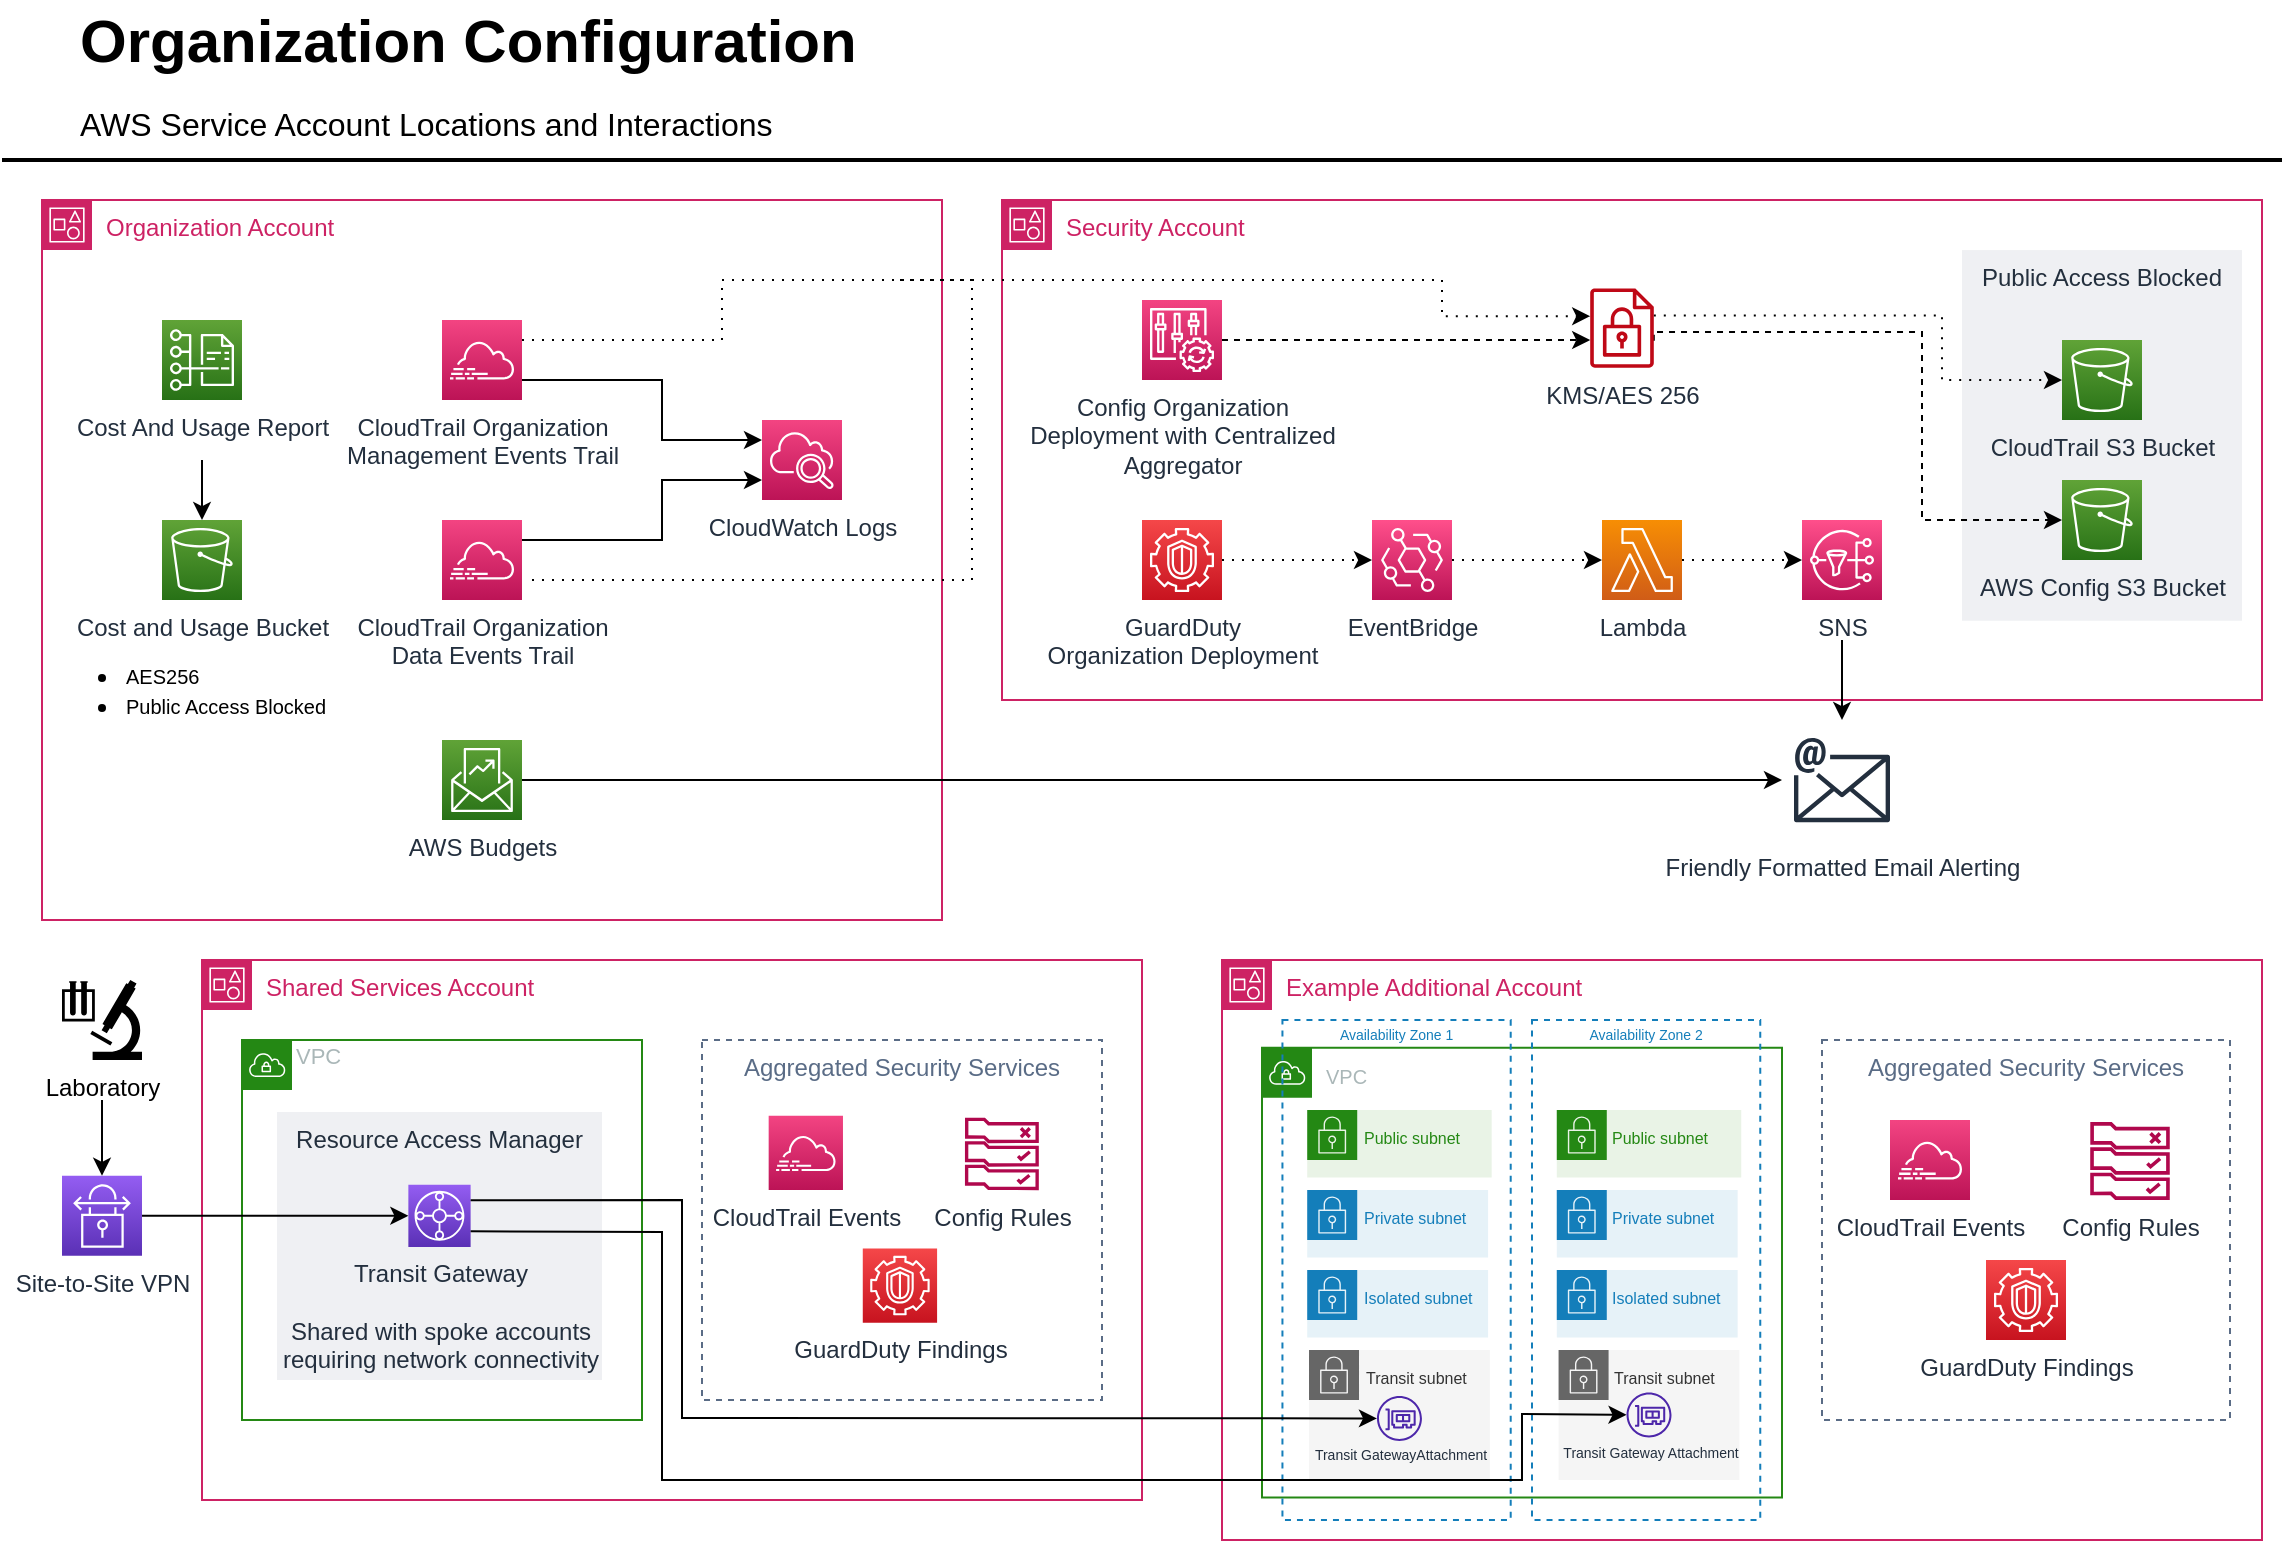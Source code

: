 <mxfile>
    <diagram id="Ht1M8jgEwFfnCIfOTk4-" name="Page-1">
        <mxGraphModel dx="447" dy="251" grid="1" gridSize="10" guides="1" tooltips="1" connect="1" arrows="1" fold="1" page="1" pageScale="1" pageWidth="1169" pageHeight="827" background="#FFFFFF" math="0" shadow="0">
            <root>
                <mxCell id="0"/>
                <mxCell id="1" parent="0"/>
                <mxCell id="CSBPUOWTVqvU2rtSe5Wa-62" value="Shared Services Account" style="points=[[0,0],[0.25,0],[0.5,0],[0.75,0],[1,0],[1,0.25],[1,0.5],[1,0.75],[1,1],[0.75,1],[0.5,1],[0.25,1],[0,1],[0,0.75],[0,0.5],[0,0.25]];outlineConnect=0;gradientColor=none;html=1;whiteSpace=wrap;fontSize=12;fontStyle=0;container=1;pointerEvents=0;collapsible=0;recursiveResize=0;shape=mxgraph.aws4.group;grIcon=mxgraph.aws4.group_account;strokeColor=#CD2264;fillColor=none;verticalAlign=top;align=left;spacingLeft=30;fontColor=#CD2264;dashed=0;" parent="1" vertex="1">
                    <mxGeometry x="120" y="520" width="470" height="270" as="geometry"/>
                </mxCell>
                <mxCell id="CSBPUOWTVqvU2rtSe5Wa-90" value="" style="group" parent="CSBPUOWTVqvU2rtSe5Wa-62" vertex="1" connectable="0">
                    <mxGeometry x="20" y="40" width="200" height="190" as="geometry"/>
                </mxCell>
                <mxCell id="bPVJ4aPQEADpHJA1V4Eg-1" value="VPC" style="points=[[0,0],[0.25,0],[0.5,0],[0.75,0],[1,0],[1,0.25],[1,0.5],[1,0.75],[1,1],[0.75,1],[0.5,1],[0.25,1],[0,1],[0,0.75],[0,0.5],[0,0.25]];outlineConnect=0;gradientColor=none;html=1;whiteSpace=wrap;fontSize=11;fontStyle=0;container=0;pointerEvents=0;collapsible=0;recursiveResize=0;shape=mxgraph.aws4.group;grIcon=mxgraph.aws4.group_vpc;strokeColor=#248814;fillColor=none;verticalAlign=top;align=left;spacingLeft=30;fontColor=#AAB7B8;dashed=0;spacing=-3;" parent="CSBPUOWTVqvU2rtSe5Wa-90" vertex="1">
                    <mxGeometry width="200" height="190" as="geometry"/>
                </mxCell>
                <mxCell id="CSBPUOWTVqvU2rtSe5Wa-66" value="Resource Access Manager" style="fillColor=#EFF0F3;strokeColor=none;dashed=0;verticalAlign=top;fontStyle=0;fontColor=#232F3D;container=0;" parent="CSBPUOWTVqvU2rtSe5Wa-90" vertex="1">
                    <mxGeometry x="17.49" y="36" width="162.51" height="134" as="geometry"/>
                </mxCell>
                <mxCell id="CSBPUOWTVqvU2rtSe5Wa-67" value="&lt;font style=&quot;font-size: 12px;&quot;&gt;Transit Gateway&lt;br&gt;&lt;br&gt;Shared with spoke accounts&lt;br&gt;requiring network connectivity&lt;/font&gt;" style="sketch=0;points=[[0,0,0],[0.25,0,0],[0.5,0,0],[0.75,0,0],[1,0,0],[0,1,0],[0.25,1,0],[0.5,1,0],[0.75,1,0],[1,1,0],[0,0.25,0],[0,0.5,0],[0,0.75,0],[1,0.25,0],[1,0.5,0],[1,0.75,0]];outlineConnect=0;fontColor=#232F3E;gradientColor=#945DF2;gradientDirection=north;fillColor=#5A30B5;strokeColor=#ffffff;dashed=0;verticalLabelPosition=bottom;verticalAlign=top;align=center;html=1;fontSize=12;fontStyle=0;aspect=fixed;shape=mxgraph.aws4.resourceIcon;resIcon=mxgraph.aws4.transit_gateway;container=0;" parent="CSBPUOWTVqvU2rtSe5Wa-90" vertex="1">
                    <mxGeometry x="83.179" y="72.32" width="31.13" height="31.13" as="geometry"/>
                </mxCell>
                <mxCell id="CSBPUOWTVqvU2rtSe5Wa-113" value="" style="group" parent="CSBPUOWTVqvU2rtSe5Wa-62" vertex="1" connectable="0">
                    <mxGeometry x="250" y="40" width="200" height="180" as="geometry"/>
                </mxCell>
                <mxCell id="CSBPUOWTVqvU2rtSe5Wa-110" value="Aggregated Security Services" style="fillColor=none;strokeColor=#5A6C86;dashed=1;verticalAlign=top;fontStyle=0;fontColor=#5A6C86;fontSize=12;" parent="CSBPUOWTVqvU2rtSe5Wa-113" vertex="1">
                    <mxGeometry width="200" height="180" as="geometry"/>
                </mxCell>
                <mxCell id="CSBPUOWTVqvU2rtSe5Wa-89" value="Config Rules" style="sketch=0;outlineConnect=0;fontColor=#232F3E;gradientColor=none;fillColor=#B0084D;strokeColor=none;dashed=0;verticalLabelPosition=bottom;verticalAlign=top;align=center;html=1;fontSize=12;fontStyle=0;aspect=fixed;pointerEvents=1;shape=mxgraph.aws4.rule_2;" parent="CSBPUOWTVqvU2rtSe5Wa-113" vertex="1">
                    <mxGeometry x="131.373" y="38.871" width="37.152" height="36.195" as="geometry"/>
                </mxCell>
                <mxCell id="CSBPUOWTVqvU2rtSe5Wa-91" value="GuardDuty Findings" style="sketch=0;points=[[0,0,0],[0.25,0,0],[0.5,0,0],[0.75,0,0],[1,0,0],[0,1,0],[0.25,1,0],[0.5,1,0],[0.75,1,0],[1,1,0],[0,0.25,0],[0,0.5,0],[0,0.75,0],[1,0.25,0],[1,0.5,0],[1,0.75,0]];outlineConnect=0;fontColor=#232F3E;gradientColor=#F54749;gradientDirection=north;fillColor=#C7131F;strokeColor=#ffffff;dashed=0;verticalLabelPosition=bottom;verticalAlign=top;align=center;html=1;fontSize=12;fontStyle=0;aspect=fixed;shape=mxgraph.aws4.resourceIcon;resIcon=mxgraph.aws4.guardduty;" parent="CSBPUOWTVqvU2rtSe5Wa-113" vertex="1">
                    <mxGeometry x="80.392" y="104.211" width="37.152" height="37.152" as="geometry"/>
                </mxCell>
                <mxCell id="CSBPUOWTVqvU2rtSe5Wa-92" value="CloudTrail Events" style="sketch=0;points=[[0,0,0],[0.25,0,0],[0.5,0,0],[0.75,0,0],[1,0,0],[0,1,0],[0.25,1,0],[0.5,1,0],[0.75,1,0],[1,1,0],[0,0.25,0],[0,0.5,0],[0,0.75,0],[1,0.25,0],[1,0.5,0],[1,0.75,0]];points=[[0,0,0],[0.25,0,0],[0.5,0,0],[0.75,0,0],[1,0,0],[0,1,0],[0.25,1,0],[0.5,1,0],[0.75,1,0],[1,1,0],[0,0.25,0],[0,0.5,0],[0,0.75,0],[1,0.25,0],[1,0.5,0],[1,0.75,0]];outlineConnect=0;fontColor=#232F3E;gradientColor=#F34482;gradientDirection=north;fillColor=#BC1356;strokeColor=#ffffff;dashed=0;verticalLabelPosition=bottom;verticalAlign=top;align=center;html=1;fontSize=12;fontStyle=0;aspect=fixed;shape=mxgraph.aws4.resourceIcon;resIcon=mxgraph.aws4.cloudtrail;" parent="CSBPUOWTVqvU2rtSe5Wa-113" vertex="1">
                    <mxGeometry x="33.333" y="37.895" width="37.152" height="37.152" as="geometry"/>
                </mxCell>
                <mxCell id="CSBPUOWTVqvU2rtSe5Wa-54" value="Security Account" style="points=[[0,0],[0.25,0],[0.5,0],[0.75,0],[1,0],[1,0.25],[1,0.5],[1,0.75],[1,1],[0.75,1],[0.5,1],[0.25,1],[0,1],[0,0.75],[0,0.5],[0,0.25]];outlineConnect=0;gradientColor=none;html=1;whiteSpace=wrap;fontSize=12;fontStyle=0;container=1;pointerEvents=0;collapsible=0;recursiveResize=0;shape=mxgraph.aws4.group;grIcon=mxgraph.aws4.group_account;strokeColor=#CD2264;fillColor=none;verticalAlign=top;align=left;spacingLeft=30;fontColor=#CD2264;dashed=0;" parent="1" vertex="1">
                    <mxGeometry x="520" y="140" width="630" height="250.04" as="geometry"/>
                </mxCell>
                <mxCell id="18" value="Public Access Blocked" style="fillColor=#EFF0F3;strokeColor=none;dashed=0;verticalAlign=top;fontStyle=0;fontColor=#232F3D;" parent="CSBPUOWTVqvU2rtSe5Wa-54" vertex="1">
                    <mxGeometry x="480" y="25.04" width="140" height="185.32" as="geometry"/>
                </mxCell>
                <mxCell id="bPVJ4aPQEADpHJA1V4Eg-28" value="CloudTrail S3 Bucket" style="sketch=0;points=[[0,0,0],[0.25,0,0],[0.5,0,0],[0.75,0,0],[1,0,0],[0,1,0],[0.25,1,0],[0.5,1,0],[0.75,1,0],[1,1,0],[0,0.25,0],[0,0.5,0],[0,0.75,0],[1,0.25,0],[1,0.5,0],[1,0.75,0]];outlineConnect=0;fontColor=#232F3E;gradientColor=#60A337;gradientDirection=north;fillColor=#277116;strokeColor=#ffffff;dashed=0;verticalLabelPosition=bottom;verticalAlign=top;align=center;html=1;fontSize=12;fontStyle=0;aspect=fixed;shape=mxgraph.aws4.resourceIcon;resIcon=mxgraph.aws4.s3;" parent="CSBPUOWTVqvU2rtSe5Wa-54" vertex="1">
                    <mxGeometry x="530" y="70.02" width="40" height="40" as="geometry"/>
                </mxCell>
                <mxCell id="CSBPUOWTVqvU2rtSe5Wa-59" value="AWS Config S3 Bucket" style="sketch=0;points=[[0,0,0],[0.25,0,0],[0.5,0,0],[0.75,0,0],[1,0,0],[0,1,0],[0.25,1,0],[0.5,1,0],[0.75,1,0],[1,1,0],[0,0.25,0],[0,0.5,0],[0,0.75,0],[1,0.25,0],[1,0.5,0],[1,0.75,0]];outlineConnect=0;fontColor=#232F3E;gradientColor=#60A337;gradientDirection=north;fillColor=#277116;strokeColor=#ffffff;dashed=0;verticalLabelPosition=bottom;verticalAlign=top;align=center;html=1;fontSize=12;fontStyle=0;aspect=fixed;shape=mxgraph.aws4.resourceIcon;resIcon=mxgraph.aws4.s3;" parent="CSBPUOWTVqvU2rtSe5Wa-54" vertex="1">
                    <mxGeometry x="530" y="140.02" width="40" height="40" as="geometry"/>
                </mxCell>
                <mxCell id="CSBPUOWTVqvU2rtSe5Wa-80" style="edgeStyle=orthogonalEdgeStyle;rounded=0;orthogonalLoop=1;jettySize=auto;html=1;exitX=1;exitY=0.34;exitDx=0;exitDy=0;exitPerimeter=0;dashed=1;dashPattern=1 4;endArrow=classic;endFill=1;" parent="CSBPUOWTVqvU2rtSe5Wa-54" source="bPVJ4aPQEADpHJA1V4Eg-33" target="bPVJ4aPQEADpHJA1V4Eg-28" edge="1">
                    <mxGeometry relative="1" as="geometry">
                        <Array as="points">
                            <mxPoint x="470" y="58"/>
                            <mxPoint x="470" y="90"/>
                        </Array>
                    </mxGeometry>
                </mxCell>
                <mxCell id="CSBPUOWTVqvU2rtSe5Wa-82" style="edgeStyle=orthogonalEdgeStyle;rounded=0;orthogonalLoop=1;jettySize=auto;html=1;exitX=1;exitY=0.66;exitDx=0;exitDy=0;exitPerimeter=0;entryX=0;entryY=0.5;entryDx=0;entryDy=0;entryPerimeter=0;dashed=1;endArrow=classic;endFill=1;" parent="CSBPUOWTVqvU2rtSe5Wa-54" source="bPVJ4aPQEADpHJA1V4Eg-33" target="CSBPUOWTVqvU2rtSe5Wa-59" edge="1">
                    <mxGeometry relative="1" as="geometry">
                        <Array as="points">
                            <mxPoint x="460" y="66"/>
                            <mxPoint x="460" y="160"/>
                        </Array>
                    </mxGeometry>
                </mxCell>
                <mxCell id="bPVJ4aPQEADpHJA1V4Eg-33" value="KMS/AES 256" style="sketch=0;outlineConnect=0;fontColor=#232F3E;gradientColor=none;fillColor=#BF0816;strokeColor=none;dashed=0;verticalLabelPosition=bottom;verticalAlign=top;align=center;html=1;fontSize=12;fontStyle=0;aspect=fixed;pointerEvents=1;shape=mxgraph.aws4.encrypted_data;snapToPoint=0;points=[[0,0.35,0,0,0],[0,0.5,0,0,0],[0,0.65,0,0,0],[1,0.34,0,0,0],[1,0.5,0,0,0],[1,0.66,0,0,0]];" parent="CSBPUOWTVqvU2rtSe5Wa-54" vertex="1">
                    <mxGeometry x="294.1" y="44.04" width="31.8" height="40" as="geometry"/>
                </mxCell>
                <mxCell id="CSBPUOWTVqvU2rtSe5Wa-81" style="edgeStyle=orthogonalEdgeStyle;rounded=0;orthogonalLoop=1;jettySize=auto;html=1;exitX=1;exitY=0.5;exitDx=0;exitDy=0;exitPerimeter=0;entryX=0;entryY=0.65;entryDx=0;entryDy=0;entryPerimeter=0;dashed=1;endArrow=classic;endFill=1;" parent="CSBPUOWTVqvU2rtSe5Wa-54" source="bPVJ4aPQEADpHJA1V4Eg-25" target="bPVJ4aPQEADpHJA1V4Eg-33" edge="1">
                    <mxGeometry relative="1" as="geometry"/>
                </mxCell>
                <mxCell id="bPVJ4aPQEADpHJA1V4Eg-25" value="Config Organization &lt;br&gt;Deployment with Centralized &lt;br&gt;Aggregator" style="sketch=0;points=[[0,0,0],[0.25,0,0],[0.5,0,0],[0.75,0,0],[1,0,0],[0,1,0],[0.25,1,0],[0.5,1,0],[0.75,1,0],[1,1,0],[0,0.25,0],[0,0.5,0],[0,0.75,0],[1,0.25,0],[1,0.5,0],[1,0.75,0]];points=[[0,0,0],[0.25,0,0],[0.5,0,0],[0.75,0,0],[1,0,0],[0,1,0],[0.25,1,0],[0.5,1,0],[0.75,1,0],[1,1,0],[0,0.25,0],[0,0.5,0],[0,0.75,0],[1,0.25,0],[1,0.5,0],[1,0.75,0]];outlineConnect=0;fontColor=#232F3E;gradientColor=#F34482;gradientDirection=north;fillColor=#BC1356;strokeColor=#ffffff;dashed=0;verticalLabelPosition=bottom;verticalAlign=top;align=center;html=1;fontSize=12;fontStyle=0;aspect=fixed;shape=mxgraph.aws4.resourceIcon;resIcon=mxgraph.aws4.config;" parent="CSBPUOWTVqvU2rtSe5Wa-54" vertex="1">
                    <mxGeometry x="70" y="50.04" width="40" height="40" as="geometry"/>
                </mxCell>
                <mxCell id="bPVJ4aPQEADpHJA1V4Eg-27" value="GuardDuty&lt;br&gt;Organization Deployment" style="sketch=0;points=[[0,0,0],[0.25,0,0],[0.5,0,0],[0.75,0,0],[1,0,0],[0,1,0],[0.25,1,0],[0.5,1,0],[0.75,1,0],[1,1,0],[0,0.25,0],[0,0.5,0],[0,0.75,0],[1,0.25,0],[1,0.5,0],[1,0.75,0]];outlineConnect=0;fontColor=#232F3E;gradientColor=#F54749;gradientDirection=north;fillColor=#C7131F;strokeColor=#ffffff;dashed=0;verticalLabelPosition=bottom;verticalAlign=top;align=center;html=1;fontSize=12;fontStyle=0;aspect=fixed;shape=mxgraph.aws4.resourceIcon;resIcon=mxgraph.aws4.guardduty;" parent="CSBPUOWTVqvU2rtSe5Wa-54" vertex="1">
                    <mxGeometry x="70" y="160.04" width="40" height="40" as="geometry"/>
                </mxCell>
                <mxCell id="11" value="EventBridge" style="sketch=0;points=[[0,0,0],[0.25,0,0],[0.5,0,0],[0.75,0,0],[1,0,0],[0,1,0],[0.25,1,0],[0.5,1,0],[0.75,1,0],[1,1,0],[0,0.25,0],[0,0.5,0],[0,0.75,0],[1,0.25,0],[1,0.5,0],[1,0.75,0]];outlineConnect=0;fontColor=#232F3E;gradientColor=#FF4F8B;gradientDirection=north;fillColor=#BC1356;strokeColor=#ffffff;dashed=0;verticalLabelPosition=bottom;verticalAlign=top;align=center;html=1;fontSize=12;fontStyle=0;aspect=fixed;shape=mxgraph.aws4.resourceIcon;resIcon=mxgraph.aws4.eventbridge;" parent="CSBPUOWTVqvU2rtSe5Wa-54" vertex="1">
                    <mxGeometry x="185" y="160.04" width="40" height="40" as="geometry"/>
                </mxCell>
                <mxCell id="14" value="" style="edgeStyle=none;rounded=0;html=1;dashed=1;dashPattern=1 4;targetPerimeterSpacing=0;" parent="CSBPUOWTVqvU2rtSe5Wa-54" source="bPVJ4aPQEADpHJA1V4Eg-27" target="11" edge="1">
                    <mxGeometry relative="1" as="geometry"/>
                </mxCell>
                <mxCell id="12" value="Lambda" style="sketch=0;points=[[0,0,0],[0.25,0,0],[0.5,0,0],[0.75,0,0],[1,0,0],[0,1,0],[0.25,1,0],[0.5,1,0],[0.75,1,0],[1,1,0],[0,0.25,0],[0,0.5,0],[0,0.75,0],[1,0.25,0],[1,0.5,0],[1,0.75,0]];outlineConnect=0;fontColor=#232F3E;gradientColor=#F78E04;gradientDirection=north;fillColor=#D05C17;strokeColor=#ffffff;dashed=0;verticalLabelPosition=bottom;verticalAlign=top;align=center;html=1;fontSize=12;fontStyle=0;aspect=fixed;shape=mxgraph.aws4.resourceIcon;resIcon=mxgraph.aws4.lambda;" parent="CSBPUOWTVqvU2rtSe5Wa-54" vertex="1">
                    <mxGeometry x="300" y="160.04" width="40" height="40" as="geometry"/>
                </mxCell>
                <mxCell id="15" value="" style="edgeStyle=none;rounded=0;html=1;dashed=1;dashPattern=1 4;targetPerimeterSpacing=0;" parent="CSBPUOWTVqvU2rtSe5Wa-54" source="11" target="12" edge="1">
                    <mxGeometry relative="1" as="geometry"/>
                </mxCell>
                <mxCell id="13" value="SNS" style="sketch=0;points=[[0,0,0],[0.25,0,0],[0.5,0,0],[0.75,0,0],[1,0,0],[0,1,0],[0.25,1,0],[0.5,1,0],[0.75,1,0],[1,1,0],[0,0.25,0],[0,0.5,0],[0,0.75,0],[1,0.25,0],[1,0.5,0],[1,0.75,0]];outlineConnect=0;fontColor=#232F3E;gradientColor=#FF4F8B;gradientDirection=north;fillColor=#BC1356;strokeColor=#ffffff;dashed=0;verticalLabelPosition=bottom;verticalAlign=top;align=center;html=1;fontSize=12;fontStyle=0;aspect=fixed;shape=mxgraph.aws4.resourceIcon;resIcon=mxgraph.aws4.sns;" parent="CSBPUOWTVqvU2rtSe5Wa-54" vertex="1">
                    <mxGeometry x="400" y="160.04" width="40" height="40" as="geometry"/>
                </mxCell>
                <mxCell id="16" value="" style="edgeStyle=none;rounded=0;html=1;dashed=1;dashPattern=1 4;targetPerimeterSpacing=0;" parent="CSBPUOWTVqvU2rtSe5Wa-54" source="12" target="13" edge="1">
                    <mxGeometry relative="1" as="geometry"/>
                </mxCell>
                <mxCell id="-QjtrjUzRDEMRZ5MF8oH-47" value="Organization Configuration" style="text;html=1;resizable=0;points=[];autosize=1;align=left;verticalAlign=top;spacingTop=-4;fontSize=30;fontStyle=1" parent="1" vertex="1">
                    <mxGeometry x="56.5" y="40" width="400" height="40" as="geometry"/>
                </mxCell>
                <mxCell id="-QjtrjUzRDEMRZ5MF8oH-48" value="AWS Service Account Locations and Interactions" style="text;html=1;resizable=0;points=[];autosize=1;align=left;verticalAlign=top;spacingTop=-4;fontSize=16;" parent="1" vertex="1">
                    <mxGeometry x="56.5" y="90" width="360" height="20" as="geometry"/>
                </mxCell>
                <mxCell id="SCVMTBWpLvtzJIhz15lM-1" value="" style="line;strokeWidth=2;html=1;fontSize=14;" parent="1" vertex="1">
                    <mxGeometry x="20" y="115" width="1140" height="10" as="geometry"/>
                </mxCell>
                <mxCell id="CSBPUOWTVqvU2rtSe5Wa-53" value="Organization Account" style="points=[[0,0],[0.25,0],[0.5,0],[0.75,0],[1,0],[1,0.25],[1,0.5],[1,0.75],[1,1],[0.75,1],[0.5,1],[0.25,1],[0,1],[0,0.75],[0,0.5],[0,0.25]];outlineConnect=0;gradientColor=none;html=1;whiteSpace=wrap;fontSize=12;fontStyle=0;container=1;pointerEvents=0;collapsible=0;recursiveResize=0;shape=mxgraph.aws4.group;grIcon=mxgraph.aws4.group_account;strokeColor=#CD2264;fillColor=none;verticalAlign=top;align=left;spacingLeft=30;fontColor=#CD2264;dashed=0;" parent="1" vertex="1">
                    <mxGeometry x="40" y="140" width="450" height="360.04" as="geometry"/>
                </mxCell>
                <mxCell id="CSBPUOWTVqvU2rtSe5Wa-74" style="edgeStyle=orthogonalEdgeStyle;rounded=0;orthogonalLoop=1;jettySize=auto;html=1;exitX=1;exitY=0.75;exitDx=0;exitDy=0;exitPerimeter=0;entryX=0;entryY=0.25;entryDx=0;entryDy=0;entryPerimeter=0;" parent="CSBPUOWTVqvU2rtSe5Wa-53" source="CSBPUOWTVqvU2rtSe5Wa-55" target="CSBPUOWTVqvU2rtSe5Wa-56" edge="1">
                    <mxGeometry relative="1" as="geometry">
                        <Array as="points">
                            <mxPoint x="310" y="90"/>
                            <mxPoint x="310" y="120"/>
                        </Array>
                    </mxGeometry>
                </mxCell>
                <mxCell id="CSBPUOWTVqvU2rtSe5Wa-55" value="CloudTrail Organization&lt;br&gt;Management Events Trail" style="sketch=0;points=[[0,0,0],[0.25,0,0],[0.5,0,0],[0.75,0,0],[1,0,0],[0,1,0],[0.25,1,0],[0.5,1,0],[0.75,1,0],[1,1,0],[0,0.25,0],[0,0.5,0],[0,0.75,0],[1,0.25,0],[1,0.5,0],[1,0.75,0]];points=[[0,0,0],[0.25,0,0],[0.5,0,0],[0.75,0,0],[1,0,0],[0,1,0],[0.25,1,0],[0.5,1,0],[0.75,1,0],[1,1,0],[0,0.25,0],[0,0.5,0],[0,0.75,0],[1,0.25,0],[1,0.5,0],[1,0.75,0]];outlineConnect=0;fontColor=#232F3E;gradientColor=#F34482;gradientDirection=north;fillColor=#BC1356;strokeColor=#ffffff;dashed=0;verticalLabelPosition=bottom;verticalAlign=top;align=center;html=1;fontSize=12;fontStyle=0;aspect=fixed;shape=mxgraph.aws4.resourceIcon;resIcon=mxgraph.aws4.cloudtrail;" parent="CSBPUOWTVqvU2rtSe5Wa-53" vertex="1">
                    <mxGeometry x="200" y="60.02" width="40" height="40" as="geometry"/>
                </mxCell>
                <mxCell id="CSBPUOWTVqvU2rtSe5Wa-56" value="CloudWatch Logs" style="sketch=0;points=[[0,0,0],[0.25,0,0],[0.5,0,0],[0.75,0,0],[1,0,0],[0,1,0],[0.25,1,0],[0.5,1,0],[0.75,1,0],[1,1,0],[0,0.25,0],[0,0.5,0],[0,0.75,0],[1,0.25,0],[1,0.5,0],[1,0.75,0]];points=[[0,0,0],[0.25,0,0],[0.5,0,0],[0.75,0,0],[1,0,0],[0,1,0],[0.25,1,0],[0.5,1,0],[0.75,1,0],[1,1,0],[0,0.25,0],[0,0.5,0],[0,0.75,0],[1,0.25,0],[1,0.5,0],[1,0.75,0]];outlineConnect=0;fontColor=#232F3E;gradientColor=#F34482;gradientDirection=north;fillColor=#BC1356;strokeColor=#ffffff;dashed=0;verticalLabelPosition=bottom;verticalAlign=top;align=center;html=1;fontSize=12;fontStyle=0;aspect=fixed;shape=mxgraph.aws4.resourceIcon;resIcon=mxgraph.aws4.cloudwatch_2;" parent="CSBPUOWTVqvU2rtSe5Wa-53" vertex="1">
                    <mxGeometry x="360" y="110.02" width="40" height="40" as="geometry"/>
                </mxCell>
                <mxCell id="CSBPUOWTVqvU2rtSe5Wa-73" style="edgeStyle=orthogonalEdgeStyle;rounded=0;orthogonalLoop=1;jettySize=auto;html=1;exitX=1;exitY=0.25;exitDx=0;exitDy=0;exitPerimeter=0;entryX=0;entryY=0.75;entryDx=0;entryDy=0;entryPerimeter=0;" parent="CSBPUOWTVqvU2rtSe5Wa-53" source="CSBPUOWTVqvU2rtSe5Wa-70" target="CSBPUOWTVqvU2rtSe5Wa-56" edge="1">
                    <mxGeometry relative="1" as="geometry">
                        <Array as="points">
                            <mxPoint x="310" y="170"/>
                            <mxPoint x="310" y="140"/>
                        </Array>
                    </mxGeometry>
                </mxCell>
                <mxCell id="CSBPUOWTVqvU2rtSe5Wa-70" value="CloudTrail Organization&lt;br&gt;Data Events Trail" style="sketch=0;points=[[0,0,0],[0.25,0,0],[0.5,0,0],[0.75,0,0],[1,0,0],[0,1,0],[0.25,1,0],[0.5,1,0],[0.75,1,0],[1,1,0],[0,0.25,0],[0,0.5,0],[0,0.75,0],[1,0.25,0],[1,0.5,0],[1,0.75,0]];points=[[0,0,0],[0.25,0,0],[0.5,0,0],[0.75,0,0],[1,0,0],[0,1,0],[0.25,1,0],[0.5,1,0],[0.75,1,0],[1,1,0],[0,0.25,0],[0,0.5,0],[0,0.75,0],[1,0.25,0],[1,0.5,0],[1,0.75,0]];outlineConnect=0;fontColor=#232F3E;gradientColor=#F34482;gradientDirection=north;fillColor=#BC1356;strokeColor=#ffffff;dashed=0;verticalLabelPosition=bottom;verticalAlign=top;align=center;html=1;fontSize=12;fontStyle=0;aspect=fixed;shape=mxgraph.aws4.resourceIcon;resIcon=mxgraph.aws4.cloudtrail;" parent="CSBPUOWTVqvU2rtSe5Wa-53" vertex="1">
                    <mxGeometry x="200" y="160.02" width="40" height="40" as="geometry"/>
                </mxCell>
                <mxCell id="CSBPUOWTVqvU2rtSe5Wa-87" value="Cost And Usage Report" style="sketch=0;points=[[0,0,0],[0.25,0,0],[0.5,0,0],[0.75,0,0],[1,0,0],[0,1,0],[0.25,1,0],[0.5,1,0],[0.75,1,0],[1,1,0],[0,0.25,0],[0,0.5,0],[0,0.75,0],[1,0.25,0],[1,0.5,0],[1,0.75,0]];outlineConnect=0;fontColor=#232F3E;gradientColor=#60A337;gradientDirection=north;fillColor=#277116;strokeColor=#ffffff;dashed=0;verticalLabelPosition=bottom;verticalAlign=top;align=center;html=1;fontSize=12;fontStyle=0;aspect=fixed;shape=mxgraph.aws4.resourceIcon;resIcon=mxgraph.aws4.cost_and_usage_report;" parent="CSBPUOWTVqvU2rtSe5Wa-53" vertex="1">
                    <mxGeometry x="60" y="60.02" width="40" height="40" as="geometry"/>
                </mxCell>
                <mxCell id="CSBPUOWTVqvU2rtSe5Wa-93" value="AWS Budgets" style="sketch=0;points=[[0,0,0],[0.25,0,0],[0.5,0,0],[0.75,0,0],[1,0,0],[0,1,0],[0.25,1,0],[0.5,1,0],[0.75,1,0],[1,1,0],[0,0.25,0],[0,0.5,0],[0,0.75,0],[1,0.25,0],[1,0.5,0],[1,0.75,0]];outlineConnect=0;fontColor=#232F3E;gradientColor=#60A337;gradientDirection=north;fillColor=#277116;strokeColor=#ffffff;dashed=0;verticalLabelPosition=bottom;verticalAlign=top;align=center;html=1;fontSize=12;fontStyle=0;aspect=fixed;shape=mxgraph.aws4.resourceIcon;resIcon=mxgraph.aws4.budgets_2;" parent="CSBPUOWTVqvU2rtSe5Wa-53" vertex="1">
                    <mxGeometry x="200" y="270.04" width="40" height="40" as="geometry"/>
                </mxCell>
                <mxCell id="CSBPUOWTVqvU2rtSe5Wa-97" value="Cost and Usage Bucket" style="sketch=0;points=[[0,0,0],[0.25,0,0],[0.5,0,0],[0.75,0,0],[1,0,0],[0,1,0],[0.25,1,0],[0.5,1,0],[0.75,1,0],[1,1,0],[0,0.25,0],[0,0.5,0],[0,0.75,0],[1,0.25,0],[1,0.5,0],[1,0.75,0]];outlineConnect=0;fontColor=#232F3E;gradientColor=#60A337;gradientDirection=north;fillColor=#277116;strokeColor=#ffffff;dashed=0;verticalLabelPosition=bottom;verticalAlign=top;align=center;html=1;fontSize=12;fontStyle=0;aspect=fixed;shape=mxgraph.aws4.resourceIcon;resIcon=mxgraph.aws4.s3;" parent="CSBPUOWTVqvU2rtSe5Wa-53" vertex="1">
                    <mxGeometry x="60" y="160.02" width="40" height="40" as="geometry"/>
                </mxCell>
                <mxCell id="CSBPUOWTVqvU2rtSe5Wa-98" style="edgeStyle=orthogonalEdgeStyle;rounded=0;orthogonalLoop=1;jettySize=auto;html=1;entryX=0.5;entryY=0;entryDx=0;entryDy=0;entryPerimeter=0;endArrow=classic;endFill=1;" parent="CSBPUOWTVqvU2rtSe5Wa-53" target="CSBPUOWTVqvU2rtSe5Wa-97" edge="1">
                    <mxGeometry relative="1" as="geometry">
                        <mxPoint x="80" y="130.04" as="sourcePoint"/>
                    </mxGeometry>
                </mxCell>
                <mxCell id="CSBPUOWTVqvU2rtSe5Wa-99" value="&lt;ul&gt;&lt;li&gt;&lt;font style=&quot;font-size: 10px;&quot;&gt;AES256&lt;/font&gt;&lt;/li&gt;&lt;li&gt;&lt;font style=&quot;font-size: 10px;&quot;&gt;Public Access Blocked&lt;/font&gt;&lt;/li&gt;&lt;/ul&gt;" style="text;html=1;strokeColor=none;fillColor=none;align=left;verticalAlign=middle;whiteSpace=wrap;rounded=0;" parent="CSBPUOWTVqvU2rtSe5Wa-53" vertex="1">
                    <mxGeometry y="230.04" width="160" height="30" as="geometry"/>
                </mxCell>
                <mxCell id="CSBPUOWTVqvU2rtSe5Wa-78" style="edgeStyle=orthogonalEdgeStyle;rounded=0;orthogonalLoop=1;jettySize=auto;html=1;entryX=0;entryY=0.35;entryDx=0;entryDy=0;entryPerimeter=0;dashed=1;dashPattern=1 4;exitX=1;exitY=0.25;exitDx=0;exitDy=0;exitPerimeter=0;" parent="1" source="CSBPUOWTVqvU2rtSe5Wa-55" target="bPVJ4aPQEADpHJA1V4Eg-33" edge="1">
                    <mxGeometry relative="1" as="geometry">
                        <mxPoint x="270" y="230" as="sourcePoint"/>
                        <Array as="points">
                            <mxPoint x="380" y="210"/>
                            <mxPoint x="380" y="180"/>
                            <mxPoint x="740" y="180"/>
                            <mxPoint x="740" y="198"/>
                        </Array>
                    </mxGeometry>
                </mxCell>
                <mxCell id="CSBPUOWTVqvU2rtSe5Wa-79" style="edgeStyle=orthogonalEdgeStyle;rounded=0;orthogonalLoop=1;jettySize=auto;html=1;exitX=1;exitY=0.75;exitDx=0;exitDy=0;exitPerimeter=0;dashed=1;dashPattern=1 4;endArrow=none;endFill=0;" parent="1" edge="1">
                    <mxGeometry relative="1" as="geometry">
                        <mxPoint x="465" y="180" as="targetPoint"/>
                        <mxPoint x="285" y="330.02" as="sourcePoint"/>
                        <Array as="points">
                            <mxPoint x="505" y="330"/>
                            <mxPoint x="505" y="180"/>
                        </Array>
                    </mxGeometry>
                </mxCell>
                <mxCell id="CSBPUOWTVqvU2rtSe5Wa-85" value="Friendly Formatted Email Alerting" style="sketch=0;outlineConnect=0;fontColor=#232F3E;gradientColor=none;strokeColor=#232F3E;fillColor=#ffffff;dashed=0;verticalLabelPosition=bottom;verticalAlign=top;align=center;html=1;fontSize=12;fontStyle=0;aspect=fixed;shape=mxgraph.aws4.resourceIcon;resIcon=mxgraph.aws4.email;points=[[0,0.5,0,0,0]];" parent="1" vertex="1">
                    <mxGeometry x="910" y="400.04" width="60" height="60" as="geometry"/>
                </mxCell>
                <mxCell id="CSBPUOWTVqvU2rtSe5Wa-100" style="edgeStyle=orthogonalEdgeStyle;rounded=0;orthogonalLoop=1;jettySize=auto;html=1;exitX=1;exitY=0.5;exitDx=0;exitDy=0;exitPerimeter=0;entryX=0;entryY=0.5;entryDx=0;entryDy=0;entryPerimeter=0;fontSize=10;endArrow=classic;endFill=1;" parent="1" source="CSBPUOWTVqvU2rtSe5Wa-93" target="CSBPUOWTVqvU2rtSe5Wa-85" edge="1">
                    <mxGeometry relative="1" as="geometry"/>
                </mxCell>
                <mxCell id="CSBPUOWTVqvU2rtSe5Wa-101" style="edgeStyle=orthogonalEdgeStyle;rounded=0;orthogonalLoop=1;jettySize=auto;html=1;fontSize=10;endArrow=classic;endFill=1;" parent="1" edge="1">
                    <mxGeometry relative="1" as="geometry">
                        <mxPoint x="940" y="360" as="sourcePoint"/>
                        <mxPoint x="940" y="400.04" as="targetPoint"/>
                        <Array as="points">
                            <mxPoint x="940" y="370"/>
                            <mxPoint x="940" y="370"/>
                        </Array>
                    </mxGeometry>
                </mxCell>
                <mxCell id="CSBPUOWTVqvU2rtSe5Wa-102" value="Example Additional Account" style="points=[[0,0],[0.25,0],[0.5,0],[0.75,0],[1,0],[1,0.25],[1,0.5],[1,0.75],[1,1],[0.75,1],[0.5,1],[0.25,1],[0,1],[0,0.75],[0,0.5],[0,0.25]];outlineConnect=0;gradientColor=none;html=1;whiteSpace=wrap;fontSize=12;fontStyle=0;container=1;pointerEvents=0;collapsible=0;recursiveResize=0;shape=mxgraph.aws4.group;grIcon=mxgraph.aws4.group_account;strokeColor=#CD2264;fillColor=none;verticalAlign=top;align=left;spacingLeft=30;fontColor=#CD2264;dashed=0;" parent="1" vertex="1">
                    <mxGeometry x="630" y="520" width="520" height="290" as="geometry"/>
                </mxCell>
                <mxCell id="CSBPUOWTVqvU2rtSe5Wa-114" value="" style="group" parent="CSBPUOWTVqvU2rtSe5Wa-102" vertex="1" connectable="0">
                    <mxGeometry x="300" y="40" width="204" height="190" as="geometry"/>
                </mxCell>
                <mxCell id="CSBPUOWTVqvU2rtSe5Wa-115" value="Aggregated Security Services" style="fillColor=none;strokeColor=#5A6C86;dashed=1;verticalAlign=top;fontStyle=0;fontColor=#5A6C86;fontSize=12;" parent="CSBPUOWTVqvU2rtSe5Wa-114" vertex="1">
                    <mxGeometry width="204" height="190" as="geometry"/>
                </mxCell>
                <mxCell id="CSBPUOWTVqvU2rtSe5Wa-116" value="Config Rules" style="sketch=0;outlineConnect=0;fontColor=#232F3E;gradientColor=none;fillColor=#B0084D;strokeColor=none;dashed=0;verticalLabelPosition=bottom;verticalAlign=top;align=center;html=1;fontSize=12;fontStyle=0;aspect=fixed;pointerEvents=1;shape=mxgraph.aws4.rule_2;" parent="CSBPUOWTVqvU2rtSe5Wa-114" vertex="1">
                    <mxGeometry x="134" y="41.03" width="40" height="38.97" as="geometry"/>
                </mxCell>
                <mxCell id="CSBPUOWTVqvU2rtSe5Wa-117" value="GuardDuty Findings" style="sketch=0;points=[[0,0,0],[0.25,0,0],[0.5,0,0],[0.75,0,0],[1,0,0],[0,1,0],[0.25,1,0],[0.5,1,0],[0.75,1,0],[1,1,0],[0,0.25,0],[0,0.5,0],[0,0.75,0],[1,0.25,0],[1,0.5,0],[1,0.75,0]];outlineConnect=0;fontColor=#232F3E;gradientColor=#F54749;gradientDirection=north;fillColor=#C7131F;strokeColor=#ffffff;dashed=0;verticalLabelPosition=bottom;verticalAlign=top;align=center;html=1;fontSize=12;fontStyle=0;aspect=fixed;shape=mxgraph.aws4.resourceIcon;resIcon=mxgraph.aws4.guardduty;" parent="CSBPUOWTVqvU2rtSe5Wa-114" vertex="1">
                    <mxGeometry x="82" y="110" width="40" height="40" as="geometry"/>
                </mxCell>
                <mxCell id="CSBPUOWTVqvU2rtSe5Wa-118" value="CloudTrail Events" style="sketch=0;points=[[0,0,0],[0.25,0,0],[0.5,0,0],[0.75,0,0],[1,0,0],[0,1,0],[0.25,1,0],[0.5,1,0],[0.75,1,0],[1,1,0],[0,0.25,0],[0,0.5,0],[0,0.75,0],[1,0.25,0],[1,0.5,0],[1,0.75,0]];points=[[0,0,0],[0.25,0,0],[0.5,0,0],[0.75,0,0],[1,0,0],[0,1,0],[0.25,1,0],[0.5,1,0],[0.75,1,0],[1,1,0],[0,0.25,0],[0,0.5,0],[0,0.75,0],[1,0.25,0],[1,0.5,0],[1,0.75,0]];outlineConnect=0;fontColor=#232F3E;gradientColor=#F34482;gradientDirection=north;fillColor=#BC1356;strokeColor=#ffffff;dashed=0;verticalLabelPosition=bottom;verticalAlign=top;align=center;html=1;fontSize=12;fontStyle=0;aspect=fixed;shape=mxgraph.aws4.resourceIcon;resIcon=mxgraph.aws4.cloudtrail;" parent="CSBPUOWTVqvU2rtSe5Wa-114" vertex="1">
                    <mxGeometry x="34" y="40" width="40" height="40" as="geometry"/>
                </mxCell>
                <mxCell id="20" style="edgeStyle=none;html=1;" parent="1" source="19" target="CSBPUOWTVqvU2rtSe5Wa-67" edge="1">
                    <mxGeometry relative="1" as="geometry"/>
                </mxCell>
                <mxCell id="19" value="Site-to-Site VPN" style="sketch=0;points=[[0,0,0],[0.25,0,0],[0.5,0,0],[0.75,0,0],[1,0,0],[0,1,0],[0.25,1,0],[0.5,1,0],[0.75,1,0],[1,1,0],[0,0.25,0],[0,0.5,0],[0,0.75,0],[1,0.25,0],[1,0.5,0],[1,0.75,0]];outlineConnect=0;fontColor=#232F3E;gradientColor=#945DF2;gradientDirection=north;fillColor=#5A30B5;strokeColor=#ffffff;dashed=0;verticalLabelPosition=bottom;verticalAlign=top;align=center;html=1;fontSize=12;fontStyle=0;aspect=fixed;shape=mxgraph.aws4.resourceIcon;resIcon=mxgraph.aws4.site_to_site_vpn;" parent="1" vertex="1">
                    <mxGeometry x="50" y="627.89" width="40" height="40" as="geometry"/>
                </mxCell>
                <mxCell id="23" style="edgeStyle=none;html=1;entryX=0.5;entryY=0;entryDx=0;entryDy=0;entryPerimeter=0;" parent="1" target="19" edge="1">
                    <mxGeometry relative="1" as="geometry">
                        <mxPoint x="70" y="590" as="sourcePoint"/>
                    </mxGeometry>
                </mxCell>
                <mxCell id="21" value="Laboratory" style="shape=mxgraph.signs.science.laboratory;html=1;pointerEvents=1;fillColor=#000000;strokeColor=none;verticalLabelPosition=bottom;verticalAlign=top;align=center;" parent="1" vertex="1">
                    <mxGeometry x="50" y="530" width="40" height="40" as="geometry"/>
                </mxCell>
                <mxCell id="Tdlw6oS3YP0gtN4MhG8A-37" value="" style="group" vertex="1" connectable="0" parent="1">
                    <mxGeometry x="650" y="550" width="260" height="250.0" as="geometry"/>
                </mxCell>
                <mxCell id="Tdlw6oS3YP0gtN4MhG8A-38" value="&lt;font style=&quot;font-size: 10px&quot;&gt;VPC&lt;/font&gt;" style="points=[[0,0],[0.25,0],[0.5,0],[0.75,0],[1,0],[1,0.25],[1,0.5],[1,0.75],[1,1],[0.75,1],[0.5,1],[0.25,1],[0,1],[0,0.75],[0,0.5],[0,0.25]];outlineConnect=0;gradientColor=none;html=1;whiteSpace=wrap;fontSize=12;fontStyle=0;container=0;pointerEvents=0;collapsible=0;recursiveResize=0;shape=mxgraph.aws4.group;grIcon=mxgraph.aws4.group_vpc;strokeColor=#248814;fillColor=none;verticalAlign=top;align=left;spacingLeft=30;fontColor=#AAB7B8;dashed=0;" vertex="1" parent="Tdlw6oS3YP0gtN4MhG8A-37">
                    <mxGeometry y="13.865" width="260" height="224.891" as="geometry"/>
                </mxCell>
                <mxCell id="KEGeektx7s96-eOujZbM-25" value="" style="group" vertex="1" connectable="0" parent="Tdlw6oS3YP0gtN4MhG8A-37">
                    <mxGeometry x="10.219" width="114.129" height="250.0" as="geometry"/>
                </mxCell>
                <mxCell id="Tdlw6oS3YP0gtN4MhG8A-39" value="Availability Zone 1" style="fillColor=none;strokeColor=#147EBA;dashed=1;verticalAlign=top;fontStyle=0;fontColor=#147EBA;container=0;fontSize=7;spacing=-1;" vertex="1" parent="KEGeektx7s96-eOujZbM-25">
                    <mxGeometry width="114.129" height="250.0" as="geometry"/>
                </mxCell>
                <mxCell id="Tdlw6oS3YP0gtN4MhG8A-40" value="&lt;font style=&quot;font-size: 8px&quot;&gt;Isolated subnet&lt;/font&gt;" style="points=[[0,0],[0.25,0],[0.5,0],[0.75,0],[1,0],[1,0.25],[1,0.5],[1,0.75],[1,1],[0.75,1],[0.5,1],[0.25,1],[0,1],[0,0.75],[0,0.5],[0,0.25]];outlineConnect=0;gradientColor=none;html=1;whiteSpace=wrap;fontSize=12;fontStyle=0;container=0;pointerEvents=0;collapsible=0;recursiveResize=0;shape=mxgraph.aws4.group;grIcon=mxgraph.aws4.group_security_group;grStroke=0;strokeColor=#147EBA;fillColor=#E6F2F8;verticalAlign=top;align=left;spacingLeft=27;fontColor=#147EBA;dashed=0;spacing=1;" vertex="1" parent="KEGeektx7s96-eOujZbM-25">
                    <mxGeometry x="12.39" y="124.998" width="90.435" height="33.734" as="geometry"/>
                </mxCell>
                <mxCell id="Tdlw6oS3YP0gtN4MhG8A-41" value="&lt;font style=&quot;font-size: 8px&quot;&gt;Public subnet&lt;/font&gt;" style="points=[[0,0],[0.25,0],[0.5,0],[0.75,0],[1,0],[1,0.25],[1,0.5],[1,0.75],[1,1],[0.75,1],[0.5,1],[0.25,1],[0,1],[0,0.75],[0,0.5],[0,0.25]];outlineConnect=0;gradientColor=none;html=1;whiteSpace=wrap;fontSize=12;fontStyle=0;container=0;pointerEvents=0;collapsible=0;recursiveResize=0;shape=mxgraph.aws4.group;grIcon=mxgraph.aws4.group_security_group;grStroke=0;strokeColor=#248814;fillColor=#E9F3E6;verticalAlign=top;align=left;spacingLeft=27;fontColor=#248814;dashed=0;spacing=1;" vertex="1" parent="KEGeektx7s96-eOujZbM-25">
                    <mxGeometry x="12.392" y="45.001" width="92.232" height="33.734" as="geometry"/>
                </mxCell>
                <mxCell id="Tdlw6oS3YP0gtN4MhG8A-42" value="&lt;font style=&quot;font-size: 8px&quot;&gt;Private subnet&lt;/font&gt;" style="points=[[0,0],[0.25,0],[0.5,0],[0.75,0],[1,0],[1,0.25],[1,0.5],[1,0.75],[1,1],[0.75,1],[0.5,1],[0.25,1],[0,1],[0,0.75],[0,0.5],[0,0.25]];outlineConnect=0;gradientColor=none;html=1;whiteSpace=wrap;fontSize=12;fontStyle=0;container=0;pointerEvents=0;collapsible=0;recursiveResize=0;shape=mxgraph.aws4.group;grIcon=mxgraph.aws4.group_security_group;grStroke=0;strokeColor=#147EBA;fillColor=#E6F2F8;verticalAlign=top;align=left;spacingLeft=27;fontColor=#147EBA;dashed=0;spacing=1;" vertex="1" parent="KEGeektx7s96-eOujZbM-25">
                    <mxGeometry x="12.39" y="85.0" width="90.435" height="33.734" as="geometry"/>
                </mxCell>
                <mxCell id="Tdlw6oS3YP0gtN4MhG8A-43" value="&lt;font style=&quot;font-size: 8px&quot;&gt;Transit subnet&lt;/font&gt;" style="points=[[0,0],[0.25,0],[0.5,0],[0.75,0],[1,0],[1,0.25],[1,0.5],[1,0.75],[1,1],[0.75,1],[0.5,1],[0.25,1],[0,1],[0,0.75],[0,0.5],[0,0.25]];outlineConnect=0;html=1;whiteSpace=wrap;fontSize=12;fontStyle=0;container=0;pointerEvents=0;collapsible=0;recursiveResize=0;shape=mxgraph.aws4.group;grIcon=mxgraph.aws4.group_security_group;grStroke=0;strokeColor=#666666;fillColor=#f5f5f5;verticalAlign=top;align=left;spacingLeft=27;dashed=0;fontColor=#333333;spacing=1;" vertex="1" parent="KEGeektx7s96-eOujZbM-25">
                    <mxGeometry x="13.29" y="165" width="90.43" height="65" as="geometry"/>
                </mxCell>
                <mxCell id="Tdlw6oS3YP0gtN4MhG8A-50" value="&lt;font style=&quot;font-size: 7px&quot;&gt;Transit GatewayAttachment&lt;/font&gt;" style="sketch=0;outlineConnect=0;fontColor=#232F3E;gradientColor=none;fillColor=#4D27AA;strokeColor=none;dashed=0;verticalLabelPosition=bottom;verticalAlign=top;align=center;html=1;fontSize=12;fontStyle=0;aspect=fixed;pointerEvents=1;shape=mxgraph.aws4.elastic_network_interface;spacing=-6;" vertex="1" parent="KEGeektx7s96-eOujZbM-25">
                    <mxGeometry x="47.264" y="188.004" width="22.489" height="22.489" as="geometry"/>
                </mxCell>
                <mxCell id="KEGeektx7s96-eOujZbM-26" value="" style="group" vertex="1" connectable="0" parent="Tdlw6oS3YP0gtN4MhG8A-37">
                    <mxGeometry x="134.999" width="114.129" height="250.0" as="geometry"/>
                </mxCell>
                <mxCell id="KEGeektx7s96-eOujZbM-27" value="Availability Zone 2" style="fillColor=none;strokeColor=#147EBA;dashed=1;verticalAlign=top;fontStyle=0;fontColor=#147EBA;container=0;fontSize=7;spacing=-1;" vertex="1" parent="KEGeektx7s96-eOujZbM-26">
                    <mxGeometry width="114.129" height="250.0" as="geometry"/>
                </mxCell>
                <mxCell id="KEGeektx7s96-eOujZbM-28" value="&lt;font style=&quot;font-size: 8px&quot;&gt;Isolated subnet&lt;/font&gt;" style="points=[[0,0],[0.25,0],[0.5,0],[0.75,0],[1,0],[1,0.25],[1,0.5],[1,0.75],[1,1],[0.75,1],[0.5,1],[0.25,1],[0,1],[0,0.75],[0,0.5],[0,0.25]];outlineConnect=0;gradientColor=none;html=1;whiteSpace=wrap;fontSize=12;fontStyle=0;container=0;pointerEvents=0;collapsible=0;recursiveResize=0;shape=mxgraph.aws4.group;grIcon=mxgraph.aws4.group_security_group;grStroke=0;strokeColor=#147EBA;fillColor=#E6F2F8;verticalAlign=top;align=left;spacingLeft=27;fontColor=#147EBA;dashed=0;spacing=1;" vertex="1" parent="KEGeektx7s96-eOujZbM-26">
                    <mxGeometry x="12.39" y="124.998" width="90.435" height="33.734" as="geometry"/>
                </mxCell>
                <mxCell id="KEGeektx7s96-eOujZbM-29" value="&lt;font style=&quot;font-size: 8px&quot;&gt;Public subnet&lt;/font&gt;" style="points=[[0,0],[0.25,0],[0.5,0],[0.75,0],[1,0],[1,0.25],[1,0.5],[1,0.75],[1,1],[0.75,1],[0.5,1],[0.25,1],[0,1],[0,0.75],[0,0.5],[0,0.25]];outlineConnect=0;gradientColor=none;html=1;whiteSpace=wrap;fontSize=12;fontStyle=0;container=0;pointerEvents=0;collapsible=0;recursiveResize=0;shape=mxgraph.aws4.group;grIcon=mxgraph.aws4.group_security_group;grStroke=0;strokeColor=#248814;fillColor=#E9F3E6;verticalAlign=top;align=left;spacingLeft=27;fontColor=#248814;dashed=0;spacing=1;" vertex="1" parent="KEGeektx7s96-eOujZbM-26">
                    <mxGeometry x="12.392" y="45.001" width="92.232" height="33.734" as="geometry"/>
                </mxCell>
                <mxCell id="KEGeektx7s96-eOujZbM-30" value="&lt;font style=&quot;font-size: 8px&quot;&gt;Private subnet&lt;/font&gt;" style="points=[[0,0],[0.25,0],[0.5,0],[0.75,0],[1,0],[1,0.25],[1,0.5],[1,0.75],[1,1],[0.75,1],[0.5,1],[0.25,1],[0,1],[0,0.75],[0,0.5],[0,0.25]];outlineConnect=0;gradientColor=none;html=1;whiteSpace=wrap;fontSize=12;fontStyle=0;container=0;pointerEvents=0;collapsible=0;recursiveResize=0;shape=mxgraph.aws4.group;grIcon=mxgraph.aws4.group_security_group;grStroke=0;strokeColor=#147EBA;fillColor=#E6F2F8;verticalAlign=top;align=left;spacingLeft=27;fontColor=#147EBA;dashed=0;spacing=1;" vertex="1" parent="KEGeektx7s96-eOujZbM-26">
                    <mxGeometry x="12.39" y="85.0" width="90.435" height="33.734" as="geometry"/>
                </mxCell>
                <mxCell id="KEGeektx7s96-eOujZbM-31" value="&lt;font style=&quot;font-size: 8px&quot;&gt;Transit subnet&lt;/font&gt;" style="points=[[0,0],[0.25,0],[0.5,0],[0.75,0],[1,0],[1,0.25],[1,0.5],[1,0.75],[1,1],[0.75,1],[0.5,1],[0.25,1],[0,1],[0,0.75],[0,0.5],[0,0.25]];outlineConnect=0;html=1;whiteSpace=wrap;fontSize=12;fontStyle=0;container=0;pointerEvents=0;collapsible=0;recursiveResize=0;shape=mxgraph.aws4.group;grIcon=mxgraph.aws4.group_security_group;grStroke=0;strokeColor=#666666;fillColor=#f5f5f5;verticalAlign=top;align=left;spacingLeft=27;dashed=0;fontColor=#333333;spacing=1;" vertex="1" parent="KEGeektx7s96-eOujZbM-26">
                    <mxGeometry x="13.29" y="165" width="90.43" height="65" as="geometry"/>
                </mxCell>
                <mxCell id="KEGeektx7s96-eOujZbM-32" value="&lt;font style=&quot;font-size: 7px&quot;&gt;Transit Gateway Attachment&lt;/font&gt;" style="sketch=0;outlineConnect=0;fontColor=#232F3E;gradientColor=none;fillColor=#4D27AA;strokeColor=none;dashed=0;verticalLabelPosition=bottom;verticalAlign=top;align=center;html=1;fontSize=12;fontStyle=0;aspect=fixed;pointerEvents=1;shape=mxgraph.aws4.elastic_network_interface;spacing=-6;" vertex="1" parent="KEGeektx7s96-eOujZbM-26">
                    <mxGeometry x="47.264" y="186.254" width="22.489" height="22.489" as="geometry"/>
                </mxCell>
                <mxCell id="KEGeektx7s96-eOujZbM-33" style="edgeStyle=none;html=1;exitX=1;exitY=0.75;exitDx=0;exitDy=0;exitPerimeter=0;fontSize=7;rounded=0;" edge="1" parent="1" source="CSBPUOWTVqvU2rtSe5Wa-67" target="KEGeektx7s96-eOujZbM-32">
                    <mxGeometry relative="1" as="geometry">
                        <Array as="points">
                            <mxPoint x="350" y="656"/>
                            <mxPoint x="350" y="780"/>
                            <mxPoint x="780" y="780"/>
                            <mxPoint x="780" y="747"/>
                        </Array>
                    </mxGeometry>
                </mxCell>
                <mxCell id="KEGeektx7s96-eOujZbM-34" style="edgeStyle=none;html=1;exitX=1;exitY=0.25;exitDx=0;exitDy=0;exitPerimeter=0;fontSize=7;rounded=0;jumpStyle=arc;" edge="1" parent="1" source="CSBPUOWTVqvU2rtSe5Wa-67" target="Tdlw6oS3YP0gtN4MhG8A-50">
                    <mxGeometry relative="1" as="geometry">
                        <Array as="points">
                            <mxPoint x="360" y="640"/>
                            <mxPoint x="360" y="749"/>
                            <mxPoint x="630" y="749"/>
                        </Array>
                    </mxGeometry>
                </mxCell>
            </root>
        </mxGraphModel>
    </diagram>
    <diagram id="M9pgjKT5_ZB728GVVIl2" name="Page-2">
        <mxGraphModel grid="1" gridSize="10" guides="1" tooltips="1" connect="1" arrows="1" page="1" fold="1" pageScale="1" pageWidth="850" pageHeight="1100" math="0" shadow="0">
            <root>
                <mxCell id="iWuSxpkv5vVUFzRwa_6A-0"/>
                <mxCell id="iWuSxpkv5vVUFzRwa_6A-1" parent="iWuSxpkv5vVUFzRwa_6A-0"/>
                <mxCell id="JlEcPMEQ-jQ0F7WWxoa5-0" value="VPC" style="points=[[0,0],[0.25,0],[0.5,0],[0.75,0],[1,0],[1,0.25],[1,0.5],[1,0.75],[1,1],[0.75,1],[0.5,1],[0.25,1],[0,1],[0,0.75],[0,0.5],[0,0.25]];outlineConnect=0;gradientColor=none;html=1;whiteSpace=wrap;fontSize=12;fontStyle=0;container=0;pointerEvents=0;collapsible=0;recursiveResize=0;shape=mxgraph.aws4.group;grIcon=mxgraph.aws4.group_vpc;strokeColor=#248814;fillColor=none;verticalAlign=top;align=left;spacingLeft=30;fontColor=#AAB7B8;dashed=0;" vertex="1" parent="iWuSxpkv5vVUFzRwa_6A-1">
                    <mxGeometry x="480" y="403.865" width="260" height="224.891" as="geometry"/>
                </mxCell>
                <mxCell id="JlEcPMEQ-jQ0F7WWxoa5-1" value="Availability Zone 1" style="fillColor=none;strokeColor=#147EBA;dashed=1;verticalAlign=top;fontStyle=0;fontColor=#147EBA;container=0;fontSize=7;" vertex="1" parent="iWuSxpkv5vVUFzRwa_6A-1">
                    <mxGeometry x="540.219" y="390" width="114.129" height="250.0" as="geometry"/>
                </mxCell>
                <mxCell id="JlEcPMEQ-jQ0F7WWxoa5-2" value="&lt;font style=&quot;font-size: 7px&quot;&gt;Isolated subnet&lt;/font&gt;" style="points=[[0,0],[0.25,0],[0.5,0],[0.75,0],[1,0],[1,0.25],[1,0.5],[1,0.75],[1,1],[0.75,1],[0.5,1],[0.25,1],[0,1],[0,0.75],[0,0.5],[0,0.25]];outlineConnect=0;gradientColor=none;html=1;whiteSpace=wrap;fontSize=12;fontStyle=0;container=0;pointerEvents=0;collapsible=0;recursiveResize=0;shape=mxgraph.aws4.group;grIcon=mxgraph.aws4.group_security_group;grStroke=0;strokeColor=#147EBA;fillColor=#E6F2F8;verticalAlign=top;align=left;spacingLeft=30;fontColor=#147EBA;dashed=0;" vertex="1" parent="iWuSxpkv5vVUFzRwa_6A-1">
                    <mxGeometry x="552.609" y="510.688" width="90.435" height="33.734" as="geometry"/>
                </mxCell>
                <mxCell id="JlEcPMEQ-jQ0F7WWxoa5-3" value="&lt;font style=&quot;font-size: 7px&quot;&gt;Public subnet&lt;/font&gt;" style="points=[[0,0],[0.25,0],[0.5,0],[0.75,0],[1,0],[1,0.25],[1,0.5],[1,0.75],[1,1],[0.75,1],[0.5,1],[0.25,1],[0,1],[0,0.75],[0,0.5],[0,0.25]];outlineConnect=0;gradientColor=none;html=1;whiteSpace=wrap;fontSize=12;fontStyle=0;container=0;pointerEvents=0;collapsible=0;recursiveResize=0;shape=mxgraph.aws4.group;grIcon=mxgraph.aws4.group_security_group;grStroke=0;strokeColor=#248814;fillColor=#E9F3E6;verticalAlign=top;align=left;spacingLeft=30;fontColor=#248814;dashed=0;" vertex="1" parent="iWuSxpkv5vVUFzRwa_6A-1">
                    <mxGeometry x="550.811" y="420.731" width="92.232" height="33.734" as="geometry"/>
                </mxCell>
                <mxCell id="JlEcPMEQ-jQ0F7WWxoa5-4" value="&lt;font style=&quot;font-size: 7px&quot;&gt;Private subnet&lt;/font&gt;" style="points=[[0,0],[0.25,0],[0.5,0],[0.75,0],[1,0],[1,0.25],[1,0.5],[1,0.75],[1,1],[0.75,1],[0.5,1],[0.25,1],[0,1],[0,0.75],[0,0.5],[0,0.25]];outlineConnect=0;gradientColor=none;html=1;whiteSpace=wrap;fontSize=12;fontStyle=0;container=0;pointerEvents=0;collapsible=0;recursiveResize=0;shape=mxgraph.aws4.group;grIcon=mxgraph.aws4.group_security_group;grStroke=0;strokeColor=#147EBA;fillColor=#E6F2F8;verticalAlign=top;align=left;spacingLeft=30;fontColor=#147EBA;dashed=0;" vertex="1" parent="iWuSxpkv5vVUFzRwa_6A-1">
                    <mxGeometry x="552.609" y="465.71" width="90.435" height="33.734" as="geometry"/>
                </mxCell>
                <mxCell id="JlEcPMEQ-jQ0F7WWxoa5-5" value="&lt;font style=&quot;font-size: 7px&quot;&gt;Transit subnet&lt;/font&gt;" style="points=[[0,0],[0.25,0],[0.5,0],[0.75,0],[1,0],[1,0.25],[1,0.5],[1,0.75],[1,1],[0.75,1],[0.5,1],[0.25,1],[0,1],[0,0.75],[0,0.5],[0,0.25]];outlineConnect=0;html=1;whiteSpace=wrap;fontSize=12;fontStyle=0;container=0;pointerEvents=0;collapsible=0;recursiveResize=0;shape=mxgraph.aws4.group;grIcon=mxgraph.aws4.group_security_group;grStroke=0;strokeColor=#666666;fillColor=#f5f5f5;verticalAlign=top;align=left;spacingLeft=30;dashed=0;fontColor=#333333;" vertex="1" parent="iWuSxpkv5vVUFzRwa_6A-1">
                    <mxGeometry x="552.066" y="555.666" width="90.435" height="61.845" as="geometry"/>
                </mxCell>
                <mxCell id="JlEcPMEQ-jQ0F7WWxoa5-6" value="&lt;font style=&quot;font-size: 7px&quot;&gt;Transit Gateway Attachment&lt;/font&gt;" style="sketch=0;outlineConnect=0;fontColor=#232F3E;gradientColor=none;fillColor=#4D27AA;strokeColor=none;dashed=0;verticalLabelPosition=bottom;verticalAlign=top;align=center;html=1;fontSize=12;fontStyle=0;aspect=fixed;pointerEvents=1;shape=mxgraph.aws4.elastic_network_interface;" vertex="1" parent="iWuSxpkv5vVUFzRwa_6A-1">
                    <mxGeometry x="585.623" y="575.344" width="22.489" height="22.489" as="geometry"/>
                </mxCell>
            </root>
        </mxGraphModel>
    </diagram>
</mxfile>
